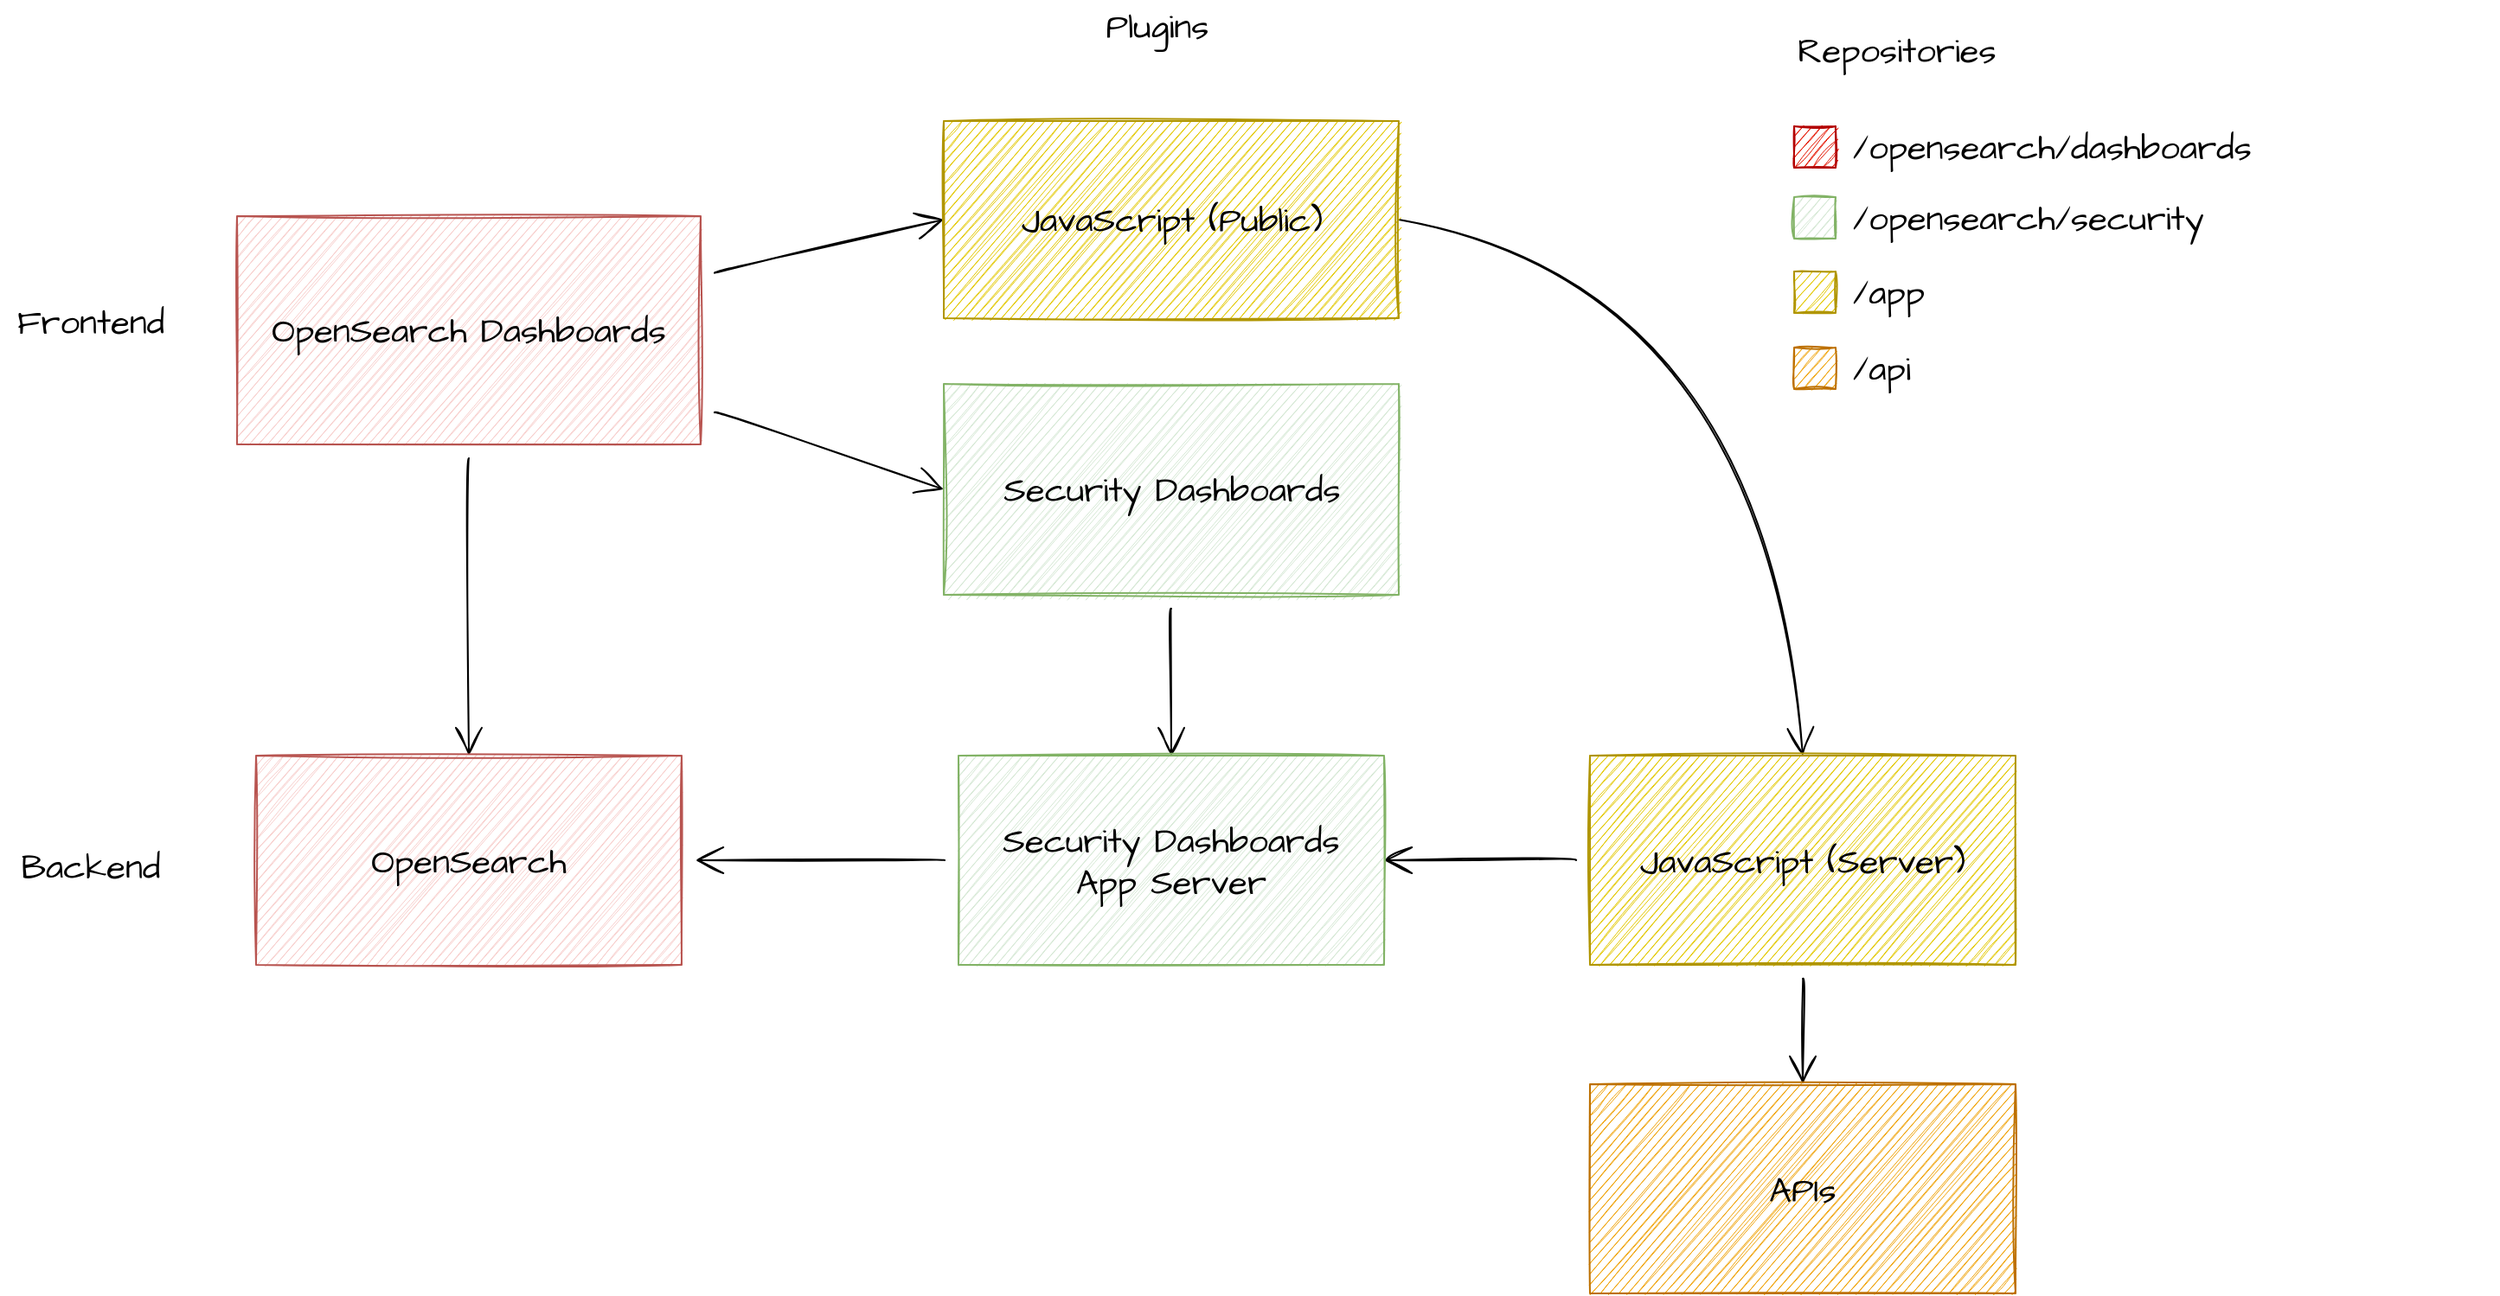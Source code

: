 <mxfile version="20.6.2" type="device"><diagram id="9BS4WdsptY6L0xCqF14W" name="Page-1"><mxGraphModel dx="2807" dy="1007" grid="1" gridSize="10" guides="1" tooltips="1" connect="1" arrows="1" fold="1" page="1" pageScale="1" pageWidth="1100" pageHeight="850" math="0" shadow="0"><root><mxCell id="0"/><mxCell id="1" parent="0"/><mxCell id="X0JEzdxHV1jevwy9fBjr-1" style="edgeStyle=none;curved=1;rounded=0;sketch=1;hachureGap=4;orthogonalLoop=1;jettySize=auto;html=1;entryX=0;entryY=0.5;entryDx=0;entryDy=0;fontFamily=Architects Daughter;fontSource=https%3A%2F%2Ffonts.googleapis.com%2Fcss%3Ffamily%3DArchitects%2BDaughter;fontSize=16;endArrow=open;startSize=14;endSize=14;sourcePerimeterSpacing=8;targetPerimeterSpacing=8;" edge="1" parent="1" source="X0JEzdxHV1jevwy9fBjr-4" target="X0JEzdxHV1jevwy9fBjr-6"><mxGeometry relative="1" as="geometry"/></mxCell><mxCell id="X0JEzdxHV1jevwy9fBjr-2" style="edgeStyle=none;curved=1;rounded=0;sketch=1;hachureGap=4;orthogonalLoop=1;jettySize=auto;html=1;entryX=0;entryY=0.5;entryDx=0;entryDy=0;fontFamily=Architects Daughter;fontSource=https%3A%2F%2Ffonts.googleapis.com%2Fcss%3Ffamily%3DArchitects%2BDaughter;fontSize=16;endArrow=open;startSize=14;endSize=14;sourcePerimeterSpacing=8;targetPerimeterSpacing=8;" edge="1" parent="1" source="X0JEzdxHV1jevwy9fBjr-4" target="X0JEzdxHV1jevwy9fBjr-8"><mxGeometry relative="1" as="geometry"/></mxCell><mxCell id="X0JEzdxHV1jevwy9fBjr-3" style="edgeStyle=none;curved=1;rounded=0;sketch=1;hachureGap=4;orthogonalLoop=1;jettySize=auto;html=1;entryX=0.5;entryY=0;entryDx=0;entryDy=0;fontFamily=Architects Daughter;fontSource=https%3A%2F%2Ffonts.googleapis.com%2Fcss%3Ffamily%3DArchitects%2BDaughter;fontSize=16;endArrow=open;startSize=14;endSize=14;sourcePerimeterSpacing=8;targetPerimeterSpacing=8;" edge="1" parent="1" source="X0JEzdxHV1jevwy9fBjr-4" target="X0JEzdxHV1jevwy9fBjr-10"><mxGeometry relative="1" as="geometry"/></mxCell><mxCell id="X0JEzdxHV1jevwy9fBjr-4" value="OpenSearch Dashboards" style="rounded=0;whiteSpace=wrap;html=1;sketch=1;hachureGap=4;pointerEvents=0;fontFamily=Architects Daughter;fontSource=https%3A%2F%2Ffonts.googleapis.com%2Fcss%3Ffamily%3DArchitects%2BDaughter;fontSize=20;fillColor=#f8cecc;strokeColor=#b85450;" vertex="1" parent="1"><mxGeometry x="-303" y="161" width="268" height="132" as="geometry"/></mxCell><mxCell id="X0JEzdxHV1jevwy9fBjr-5" style="edgeStyle=none;curved=1;rounded=0;sketch=1;hachureGap=4;orthogonalLoop=1;jettySize=auto;html=1;entryX=0.5;entryY=0;entryDx=0;entryDy=0;fontFamily=Architects Daughter;fontSource=https%3A%2F%2Ffonts.googleapis.com%2Fcss%3Ffamily%3DArchitects%2BDaughter;fontSize=16;endArrow=open;startSize=14;endSize=14;sourcePerimeterSpacing=8;targetPerimeterSpacing=8;exitX=1;exitY=0.5;exitDx=0;exitDy=0;" edge="1" parent="1" source="X0JEzdxHV1jevwy9fBjr-6" target="X0JEzdxHV1jevwy9fBjr-15"><mxGeometry relative="1" as="geometry"><Array as="points"><mxPoint x="580" y="201"/></Array></mxGeometry></mxCell><mxCell id="X0JEzdxHV1jevwy9fBjr-6" value="JavaScript (Public)" style="rounded=0;whiteSpace=wrap;html=1;sketch=1;hachureGap=4;pointerEvents=0;fontFamily=Architects Daughter;fontSource=https%3A%2F%2Ffonts.googleapis.com%2Fcss%3Ffamily%3DArchitects%2BDaughter;fontSize=20;fillColor=#e3c800;strokeColor=#B09500;fontColor=#000000;" vertex="1" parent="1"><mxGeometry x="105.5" y="106" width="263" height="114" as="geometry"/></mxCell><mxCell id="X0JEzdxHV1jevwy9fBjr-7" style="edgeStyle=none;curved=1;rounded=0;sketch=1;hachureGap=4;orthogonalLoop=1;jettySize=auto;html=1;entryX=0.5;entryY=0;entryDx=0;entryDy=0;fontFamily=Architects Daughter;fontSource=https%3A%2F%2Ffonts.googleapis.com%2Fcss%3Ffamily%3DArchitects%2BDaughter;fontSize=16;endArrow=open;startSize=14;endSize=14;sourcePerimeterSpacing=8;targetPerimeterSpacing=8;" edge="1" parent="1" source="X0JEzdxHV1jevwy9fBjr-8" target="X0JEzdxHV1jevwy9fBjr-18"><mxGeometry relative="1" as="geometry"/></mxCell><mxCell id="X0JEzdxHV1jevwy9fBjr-8" value="Security Dashboards" style="rounded=0;whiteSpace=wrap;html=1;sketch=1;hachureGap=4;pointerEvents=0;fontFamily=Architects Daughter;fontSource=https%3A%2F%2Ffonts.googleapis.com%2Fcss%3Ffamily%3DArchitects%2BDaughter;fontSize=20;fillColor=#d5e8d4;strokeColor=#82b366;" vertex="1" parent="1"><mxGeometry x="105.5" y="258" width="263" height="122" as="geometry"/></mxCell><mxCell id="X0JEzdxHV1jevwy9fBjr-9" value="Plugins" style="text;strokeColor=none;fillColor=none;html=1;align=center;verticalAlign=middle;whiteSpace=wrap;rounded=0;sketch=1;hachureGap=4;pointerEvents=0;fontFamily=Architects Daughter;fontSource=https%3A%2F%2Ffonts.googleapis.com%2Fcss%3Ffamily%3DArchitects%2BDaughter;fontSize=20;" vertex="1" parent="1"><mxGeometry x="198.5" y="36" width="60" height="30" as="geometry"/></mxCell><mxCell id="X0JEzdxHV1jevwy9fBjr-10" value="OpenSearch" style="rounded=0;whiteSpace=wrap;html=1;sketch=1;hachureGap=4;pointerEvents=0;fontFamily=Architects Daughter;fontSource=https%3A%2F%2Ffonts.googleapis.com%2Fcss%3Ffamily%3DArchitects%2BDaughter;fontSize=20;fillColor=#f8cecc;strokeColor=#b85450;" vertex="1" parent="1"><mxGeometry x="-292" y="473" width="246" height="121" as="geometry"/></mxCell><mxCell id="X0JEzdxHV1jevwy9fBjr-11" value="Frontend" style="text;strokeColor=none;fillColor=none;html=1;align=center;verticalAlign=middle;whiteSpace=wrap;rounded=0;sketch=1;hachureGap=4;pointerEvents=0;fontFamily=Architects Daughter;fontSource=https%3A%2F%2Ffonts.googleapis.com%2Fcss%3Ffamily%3DArchitects%2BDaughter;fontSize=20;" vertex="1" parent="1"><mxGeometry x="-440" y="207" width="105" height="30" as="geometry"/></mxCell><mxCell id="X0JEzdxHV1jevwy9fBjr-12" value="Backend" style="text;strokeColor=none;fillColor=none;html=1;align=center;verticalAlign=middle;whiteSpace=wrap;rounded=0;sketch=1;hachureGap=4;pointerEvents=0;fontFamily=Architects Daughter;fontSource=https%3A%2F%2Ffonts.googleapis.com%2Fcss%3Ffamily%3DArchitects%2BDaughter;fontSize=20;" vertex="1" parent="1"><mxGeometry x="-440" y="521.5" width="105" height="30" as="geometry"/></mxCell><mxCell id="X0JEzdxHV1jevwy9fBjr-13" style="edgeStyle=none;curved=1;rounded=0;sketch=1;hachureGap=4;orthogonalLoop=1;jettySize=auto;html=1;entryX=0.5;entryY=0;entryDx=0;entryDy=0;fontFamily=Architects Daughter;fontSource=https%3A%2F%2Ffonts.googleapis.com%2Fcss%3Ffamily%3DArchitects%2BDaughter;fontSize=16;endArrow=open;startSize=14;endSize=14;sourcePerimeterSpacing=8;targetPerimeterSpacing=8;" edge="1" parent="1" source="X0JEzdxHV1jevwy9fBjr-15" target="X0JEzdxHV1jevwy9fBjr-16"><mxGeometry relative="1" as="geometry"/></mxCell><mxCell id="X0JEzdxHV1jevwy9fBjr-14" style="edgeStyle=none;curved=1;rounded=0;sketch=1;hachureGap=4;orthogonalLoop=1;jettySize=auto;html=1;entryX=1;entryY=0.5;entryDx=0;entryDy=0;fontFamily=Architects Daughter;fontSource=https%3A%2F%2Ffonts.googleapis.com%2Fcss%3Ffamily%3DArchitects%2BDaughter;fontSize=16;endArrow=open;startSize=14;endSize=14;sourcePerimeterSpacing=8;targetPerimeterSpacing=8;" edge="1" parent="1" source="X0JEzdxHV1jevwy9fBjr-15" target="X0JEzdxHV1jevwy9fBjr-18"><mxGeometry relative="1" as="geometry"/></mxCell><mxCell id="X0JEzdxHV1jevwy9fBjr-15" value="JavaScript (Server)" style="rounded=0;whiteSpace=wrap;html=1;sketch=1;hachureGap=4;pointerEvents=0;fontFamily=Architects Daughter;fontSource=https%3A%2F%2Ffonts.googleapis.com%2Fcss%3Ffamily%3DArchitects%2BDaughter;fontSize=20;fillColor=#e3c800;strokeColor=#B09500;fontColor=#000000;" vertex="1" parent="1"><mxGeometry x="479" y="473" width="246" height="121" as="geometry"/></mxCell><mxCell id="X0JEzdxHV1jevwy9fBjr-16" value="APIs" style="rounded=0;whiteSpace=wrap;html=1;sketch=1;hachureGap=4;pointerEvents=0;fontFamily=Architects Daughter;fontSource=https%3A%2F%2Ffonts.googleapis.com%2Fcss%3Ffamily%3DArchitects%2BDaughter;fontSize=20;fillColor=#f0a30a;strokeColor=#BD7000;fontColor=#000000;" vertex="1" parent="1"><mxGeometry x="479" y="663" width="246" height="121" as="geometry"/></mxCell><mxCell id="X0JEzdxHV1jevwy9fBjr-17" style="edgeStyle=none;curved=1;rounded=0;sketch=1;hachureGap=4;orthogonalLoop=1;jettySize=auto;html=1;fontFamily=Architects Daughter;fontSource=https%3A%2F%2Ffonts.googleapis.com%2Fcss%3Ffamily%3DArchitects%2BDaughter;fontSize=16;endArrow=open;startSize=14;endSize=14;sourcePerimeterSpacing=8;targetPerimeterSpacing=8;" edge="1" parent="1" source="X0JEzdxHV1jevwy9fBjr-18" target="X0JEzdxHV1jevwy9fBjr-10"><mxGeometry relative="1" as="geometry"/></mxCell><mxCell id="X0JEzdxHV1jevwy9fBjr-18" value="Security Dashboards&lt;br&gt;App Server" style="rounded=0;whiteSpace=wrap;html=1;sketch=1;hachureGap=4;pointerEvents=0;fontFamily=Architects Daughter;fontSource=https%3A%2F%2Ffonts.googleapis.com%2Fcss%3Ffamily%3DArchitects%2BDaughter;fontSize=20;fillColor=#d5e8d4;strokeColor=#82b366;" vertex="1" parent="1"><mxGeometry x="114" y="473" width="246" height="121" as="geometry"/></mxCell><mxCell id="X0JEzdxHV1jevwy9fBjr-19" value="" style="group" vertex="1" connectable="0" parent="1"><mxGeometry x="597" y="50" width="407" height="214" as="geometry"/></mxCell><mxCell id="X0JEzdxHV1jevwy9fBjr-20" value="Repositories" style="text;html=1;strokeColor=none;fillColor=none;align=left;verticalAlign=middle;whiteSpace=wrap;rounded=0;sketch=1;hachureGap=4;pointerEvents=0;fontFamily=Architects Daughter;fontSource=https%3A%2F%2Ffonts.googleapis.com%2Fcss%3Ffamily%3DArchitects%2BDaughter;fontSize=20;" vertex="1" parent="X0JEzdxHV1jevwy9fBjr-19"><mxGeometry width="403" height="30" as="geometry"/></mxCell><mxCell id="X0JEzdxHV1jevwy9fBjr-21" value="" style="group" vertex="1" connectable="0" parent="X0JEzdxHV1jevwy9fBjr-19"><mxGeometry y="56" width="407" height="30" as="geometry"/></mxCell><mxCell id="X0JEzdxHV1jevwy9fBjr-22" value="" style="whiteSpace=wrap;html=1;aspect=fixed;sketch=1;hachureGap=4;pointerEvents=0;fontFamily=Architects Daughter;fontSource=https%3A%2F%2Ffonts.googleapis.com%2Fcss%3Ffamily%3DArchitects%2BDaughter;fontSize=20;fillColor=#e51400;strokeColor=#B20000;fontColor=#ffffff;" vertex="1" parent="X0JEzdxHV1jevwy9fBjr-21"><mxGeometry y="3" width="24" height="24" as="geometry"/></mxCell><mxCell id="X0JEzdxHV1jevwy9fBjr-23" value="/opensearch/dashboards" style="text;html=1;strokeColor=none;fillColor=none;align=left;verticalAlign=middle;whiteSpace=wrap;rounded=0;sketch=1;hachureGap=4;pointerEvents=0;fontFamily=Architects Daughter;fontSource=https%3A%2F%2Ffonts.googleapis.com%2Fcss%3Ffamily%3DArchitects%2BDaughter;fontSize=20;" vertex="1" parent="X0JEzdxHV1jevwy9fBjr-21"><mxGeometry x="32" width="375" height="30" as="geometry"/></mxCell><mxCell id="X0JEzdxHV1jevwy9fBjr-24" value="" style="group" vertex="1" connectable="0" parent="X0JEzdxHV1jevwy9fBjr-19"><mxGeometry y="97" width="407" height="30" as="geometry"/></mxCell><mxCell id="X0JEzdxHV1jevwy9fBjr-25" value="" style="whiteSpace=wrap;html=1;aspect=fixed;sketch=1;hachureGap=4;pointerEvents=0;fontFamily=Architects Daughter;fontSource=https%3A%2F%2Ffonts.googleapis.com%2Fcss%3Ffamily%3DArchitects%2BDaughter;fontSize=20;fillColor=#d5e8d4;strokeColor=#82b366;" vertex="1" parent="X0JEzdxHV1jevwy9fBjr-24"><mxGeometry y="3" width="24" height="24" as="geometry"/></mxCell><mxCell id="X0JEzdxHV1jevwy9fBjr-26" value="/opensearch/security" style="text;html=1;strokeColor=none;fillColor=none;align=left;verticalAlign=middle;whiteSpace=wrap;rounded=0;sketch=1;hachureGap=4;pointerEvents=0;fontFamily=Architects Daughter;fontSource=https%3A%2F%2Ffonts.googleapis.com%2Fcss%3Ffamily%3DArchitects%2BDaughter;fontSize=20;" vertex="1" parent="X0JEzdxHV1jevwy9fBjr-24"><mxGeometry x="32" width="375" height="30" as="geometry"/></mxCell><mxCell id="X0JEzdxHV1jevwy9fBjr-27" value="" style="group" vertex="1" connectable="0" parent="X0JEzdxHV1jevwy9fBjr-19"><mxGeometry y="140" width="407" height="30" as="geometry"/></mxCell><mxCell id="X0JEzdxHV1jevwy9fBjr-28" value="" style="whiteSpace=wrap;html=1;aspect=fixed;sketch=1;hachureGap=4;pointerEvents=0;fontFamily=Architects Daughter;fontSource=https%3A%2F%2Ffonts.googleapis.com%2Fcss%3Ffamily%3DArchitects%2BDaughter;fontSize=20;fillColor=#e3c800;strokeColor=#B09500;fontColor=#000000;" vertex="1" parent="X0JEzdxHV1jevwy9fBjr-27"><mxGeometry y="3" width="24" height="24" as="geometry"/></mxCell><mxCell id="X0JEzdxHV1jevwy9fBjr-29" value="/app" style="text;html=1;strokeColor=none;fillColor=none;align=left;verticalAlign=middle;whiteSpace=wrap;rounded=0;sketch=1;hachureGap=4;pointerEvents=0;fontFamily=Architects Daughter;fontSource=https%3A%2F%2Ffonts.googleapis.com%2Fcss%3Ffamily%3DArchitects%2BDaughter;fontSize=20;" vertex="1" parent="X0JEzdxHV1jevwy9fBjr-27"><mxGeometry x="32" width="375" height="30" as="geometry"/></mxCell><mxCell id="X0JEzdxHV1jevwy9fBjr-30" value="" style="group" vertex="1" connectable="0" parent="X0JEzdxHV1jevwy9fBjr-19"><mxGeometry y="184" width="407" height="30" as="geometry"/></mxCell><mxCell id="X0JEzdxHV1jevwy9fBjr-31" value="" style="whiteSpace=wrap;html=1;aspect=fixed;sketch=1;hachureGap=4;pointerEvents=0;fontFamily=Architects Daughter;fontSource=https%3A%2F%2Ffonts.googleapis.com%2Fcss%3Ffamily%3DArchitects%2BDaughter;fontSize=20;fillColor=#f0a30a;strokeColor=#BD7000;fontColor=#000000;" vertex="1" parent="X0JEzdxHV1jevwy9fBjr-30"><mxGeometry y="3" width="24" height="24" as="geometry"/></mxCell><mxCell id="X0JEzdxHV1jevwy9fBjr-32" value="/api" style="text;html=1;strokeColor=none;fillColor=none;align=left;verticalAlign=middle;whiteSpace=wrap;rounded=0;sketch=1;hachureGap=4;pointerEvents=0;fontFamily=Architects Daughter;fontSource=https%3A%2F%2Ffonts.googleapis.com%2Fcss%3Ffamily%3DArchitects%2BDaughter;fontSize=20;" vertex="1" parent="X0JEzdxHV1jevwy9fBjr-30"><mxGeometry x="32" width="375" height="30" as="geometry"/></mxCell></root></mxGraphModel></diagram></mxfile>
